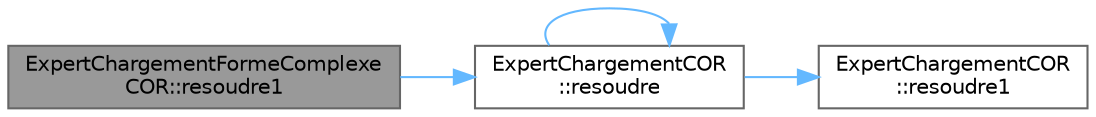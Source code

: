 digraph "ExpertChargementFormeComplexeCOR::resoudre1"
{
 // LATEX_PDF_SIZE
  bgcolor="transparent";
  edge [fontname=Helvetica,fontsize=10,labelfontname=Helvetica,labelfontsize=10];
  node [fontname=Helvetica,fontsize=10,shape=box,height=0.2,width=0.4];
  rankdir="LR";
  Node1 [label="ExpertChargementFormeComplexe\lCOR::resoudre1",height=0.2,width=0.4,color="gray40", fillcolor="grey60", style="filled", fontcolor="black",tooltip="Méthode du Design Pattern Chain of Responsibility."];
  Node1 -> Node2 [color="steelblue1",style="solid"];
  Node2 [label="ExpertChargementCOR\l::resoudre",height=0.2,width=0.4,color="grey40", fillcolor="white", style="filled",URL="$class_expert_chargement_c_o_r.html#afa769e689a6b5630f95d3d5310c2672b",tooltip="Méthode du Design Pattern Chain of Responsibility."];
  Node2 -> Node2 [color="steelblue1",style="solid"];
  Node2 -> Node3 [color="steelblue1",style="solid"];
  Node3 [label="ExpertChargementCOR\l::resoudre1",height=0.2,width=0.4,color="grey40", fillcolor="white", style="filled",URL="$class_expert_chargement_c_o_r.html#a7725bcaf5551929eaec0ea4e14991e6e",tooltip="Méthode du Design Pattern Chain of Responsibility."];
}
